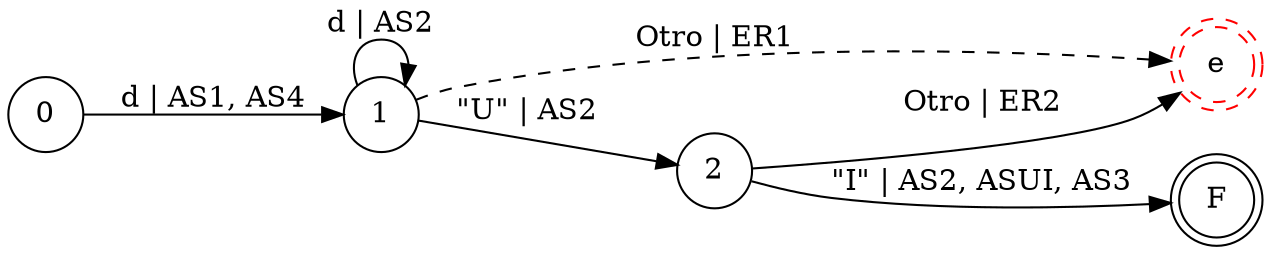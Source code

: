digraph DFA {
    rankdir = LR;
    node [shape = circle;];
    F [shape = doublecircle;];
    e [shape = doublecircle;style = dashed;color = red;];
    
    0 -> 1 [label = "d | AS1, AS4";];
    1 -> 1 [label = "d | AS2";];
    1 -> e [label = "Otro | ER1"; style = dashed;];
    1 -> 2 [label = "\"U\" | AS2";];
    2 -> e [label = "Otro | ER2";];
    2 -> F [label = "\"I\" | AS2, ASUI, AS3";];
}